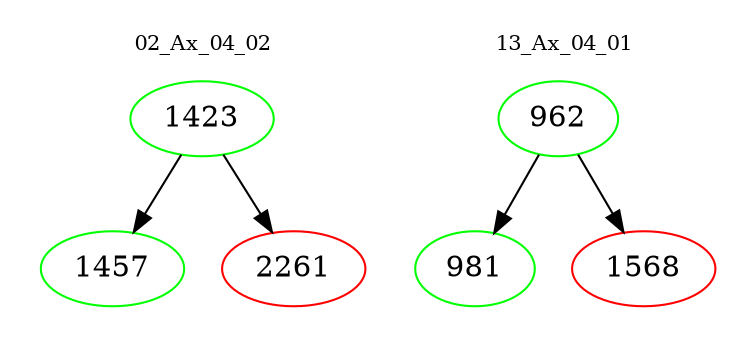 digraph{
subgraph cluster_0 {
color = white
label = "02_Ax_04_02";
fontsize=10;
T0_1423 [label="1423", color="green"]
T0_1423 -> T0_1457 [color="black"]
T0_1457 [label="1457", color="green"]
T0_1423 -> T0_2261 [color="black"]
T0_2261 [label="2261", color="red"]
}
subgraph cluster_1 {
color = white
label = "13_Ax_04_01";
fontsize=10;
T1_962 [label="962", color="green"]
T1_962 -> T1_981 [color="black"]
T1_981 [label="981", color="green"]
T1_962 -> T1_1568 [color="black"]
T1_1568 [label="1568", color="red"]
}
}
